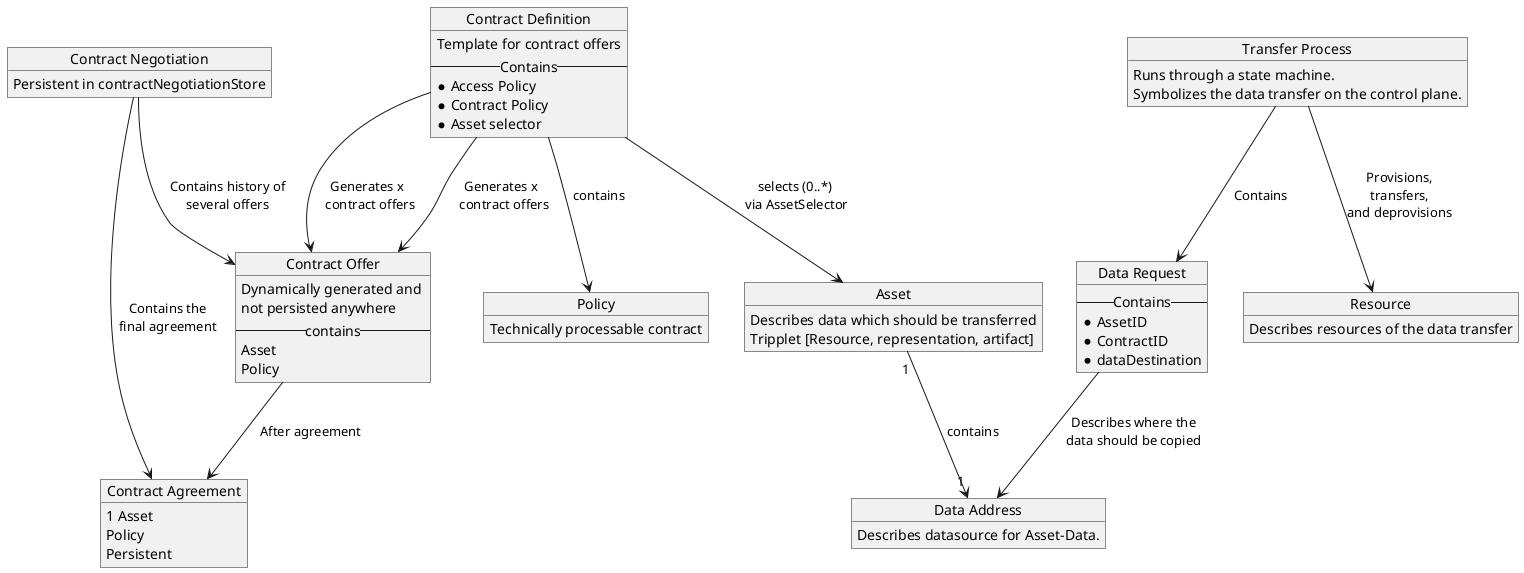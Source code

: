 @startuml
'https://plantuml.com/object-diagram

skinParam NoteBackgroundColor WhiteSmoke
skinParam NoteFontColor Black
skinParam ParticipantBackgroundColor WhiteSmoke
skinParam ActorBackgroundColor WhiteSmoke
skinParam AgentBackgroundColor White
skinParam AgentBorderColor SkyBlue
skinparam shadowing false

object "Policy" as policy {
  Technically processable contract
}

object "Contract Offer" as contract_offer{
   Dynamically generated and \nnot persisted anywhere
   --contains--
   Asset
   Policy
}

object "Contract Negotiation" as contractNegotiation{
    Persistent in contractNegotiationStore
}

object "Contract Agreement" as contractAgreement{
    1 Asset
    Policy
    Persistent
}

object "Resource" as resource{
    Describes resources of the data transfer
}

object "Asset" as asset{
    Describes data which should be transferred
    Tripplet [Resource, representation, artifact]
}

object "Contract Definition" as contractDefinition{
    Template for contract offers
    --Contains--
    * Access Policy
    * Contract Policy
    * Asset selector
}

object "Data Address" as dataAddress{
    Describes datasource for Asset-Data.
}

object "Data Request" as dataRequest{
    -- Contains --
    * AssetID
    * ContractID
    * dataDestination
}

object "Transfer Process" as transferProcess{
    Runs through a state machine.
    Symbolizes the data transfer on the control plane.
}

contractDefinition --> policy: contains
contractDefinition --> asset: selects (0..*) \nvia AssetSelector
contract_offer --> contractAgreement: After agreement
asset "1" --> "1" dataAddress: contains
contractDefinition --> contract_offer: Generates x \n contract offers
contractNegotiation --> contractAgreement: Contains the\nfinal agreement
contractDefinition --> contract_offer: Generates x \n contract offers
transferProcess --> resource: Provisions,\ntransfers,\nand deprovisions
transferProcess --> dataRequest: Contains
dataRequest --> dataAddress: Describes where the\ndata should be copied
contractNegotiation --> contract_offer: Contains history of\nseveral offers

@enduml


